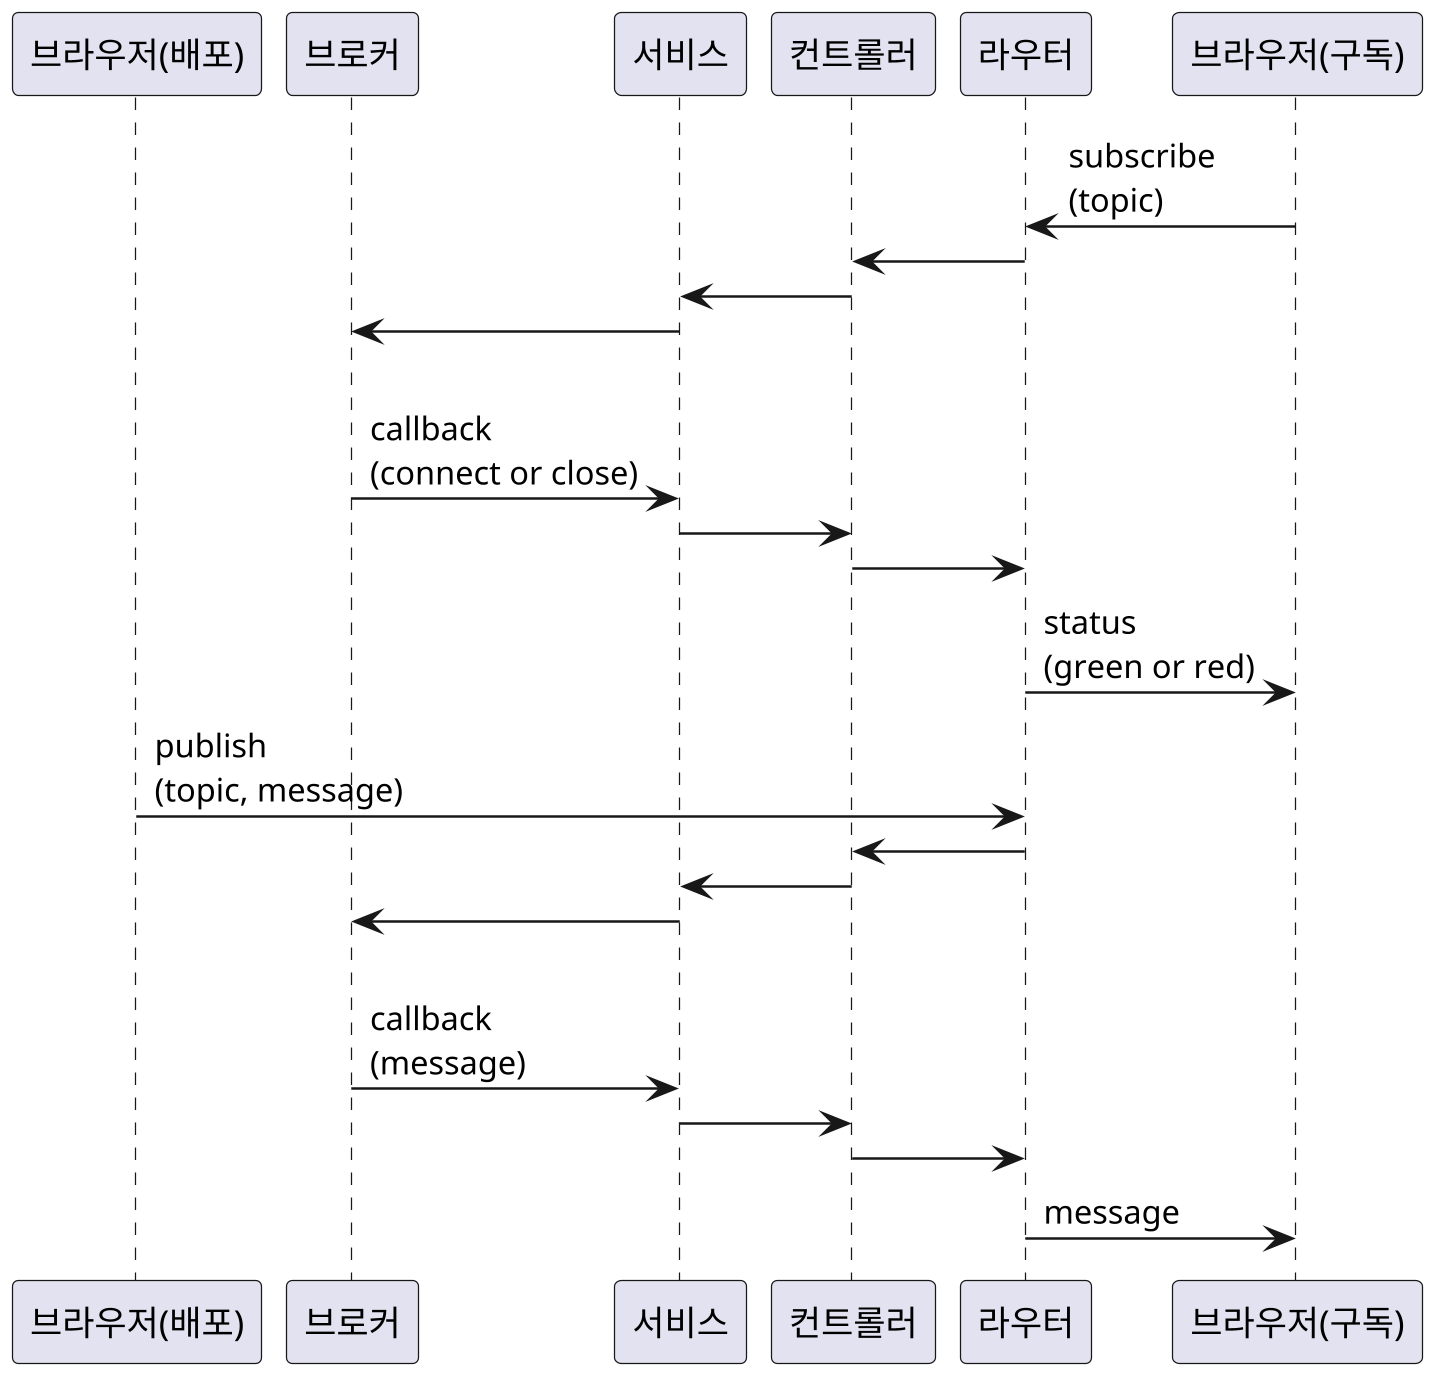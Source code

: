 @startuml

scale 2.5

participant "브라우저(배포)" as browser2
participant 브로커 as mqtt
participant 서비스 as service
participant 컨트롤러 as controller
participant 라우터 as router
participant "브라우저(구독)" as browser

browser -> router : subscribe\n(topic)
router -> controller
controller -> service
service -> mqtt
mqtt -> service : \ncallback\n(connect or close)
service -> controller
controller -> router
router -> browser : status\n(green or red)
browser2 -> router : publish\n(topic, message)
router -> controller
controller -> service
service -> mqtt 
mqtt -> service : \ncallback\n(message)
service -> controller
controller -> router
router -> browser : message

@enduml